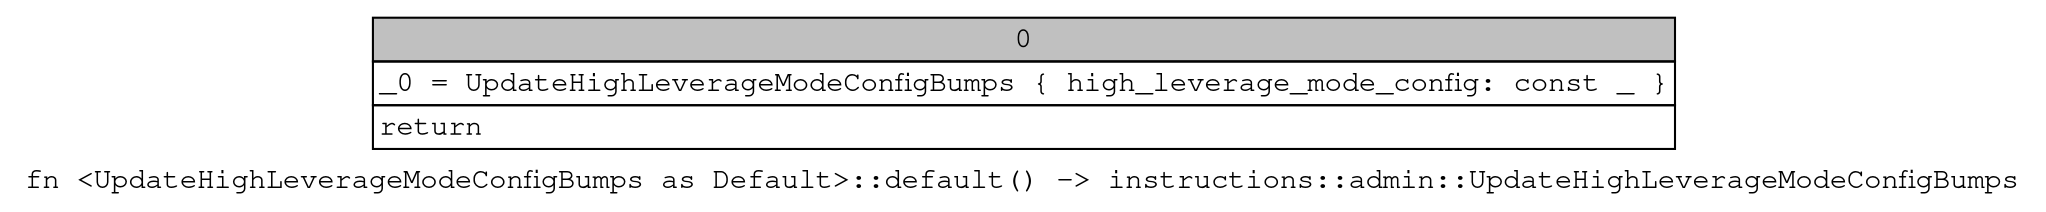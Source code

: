 digraph Mir_0_8152 {
    graph [fontname="Courier, monospace"];
    node [fontname="Courier, monospace"];
    edge [fontname="Courier, monospace"];
    label=<fn &lt;UpdateHighLeverageModeConfigBumps as Default&gt;::default() -&gt; instructions::admin::UpdateHighLeverageModeConfigBumps<br align="left"/>>;
    bb0__0_8152 [shape="none", label=<<table border="0" cellborder="1" cellspacing="0"><tr><td bgcolor="gray" align="center" colspan="1">0</td></tr><tr><td align="left" balign="left">_0 = UpdateHighLeverageModeConfigBumps { high_leverage_mode_config: const _ }<br/></td></tr><tr><td align="left">return</td></tr></table>>];
}
